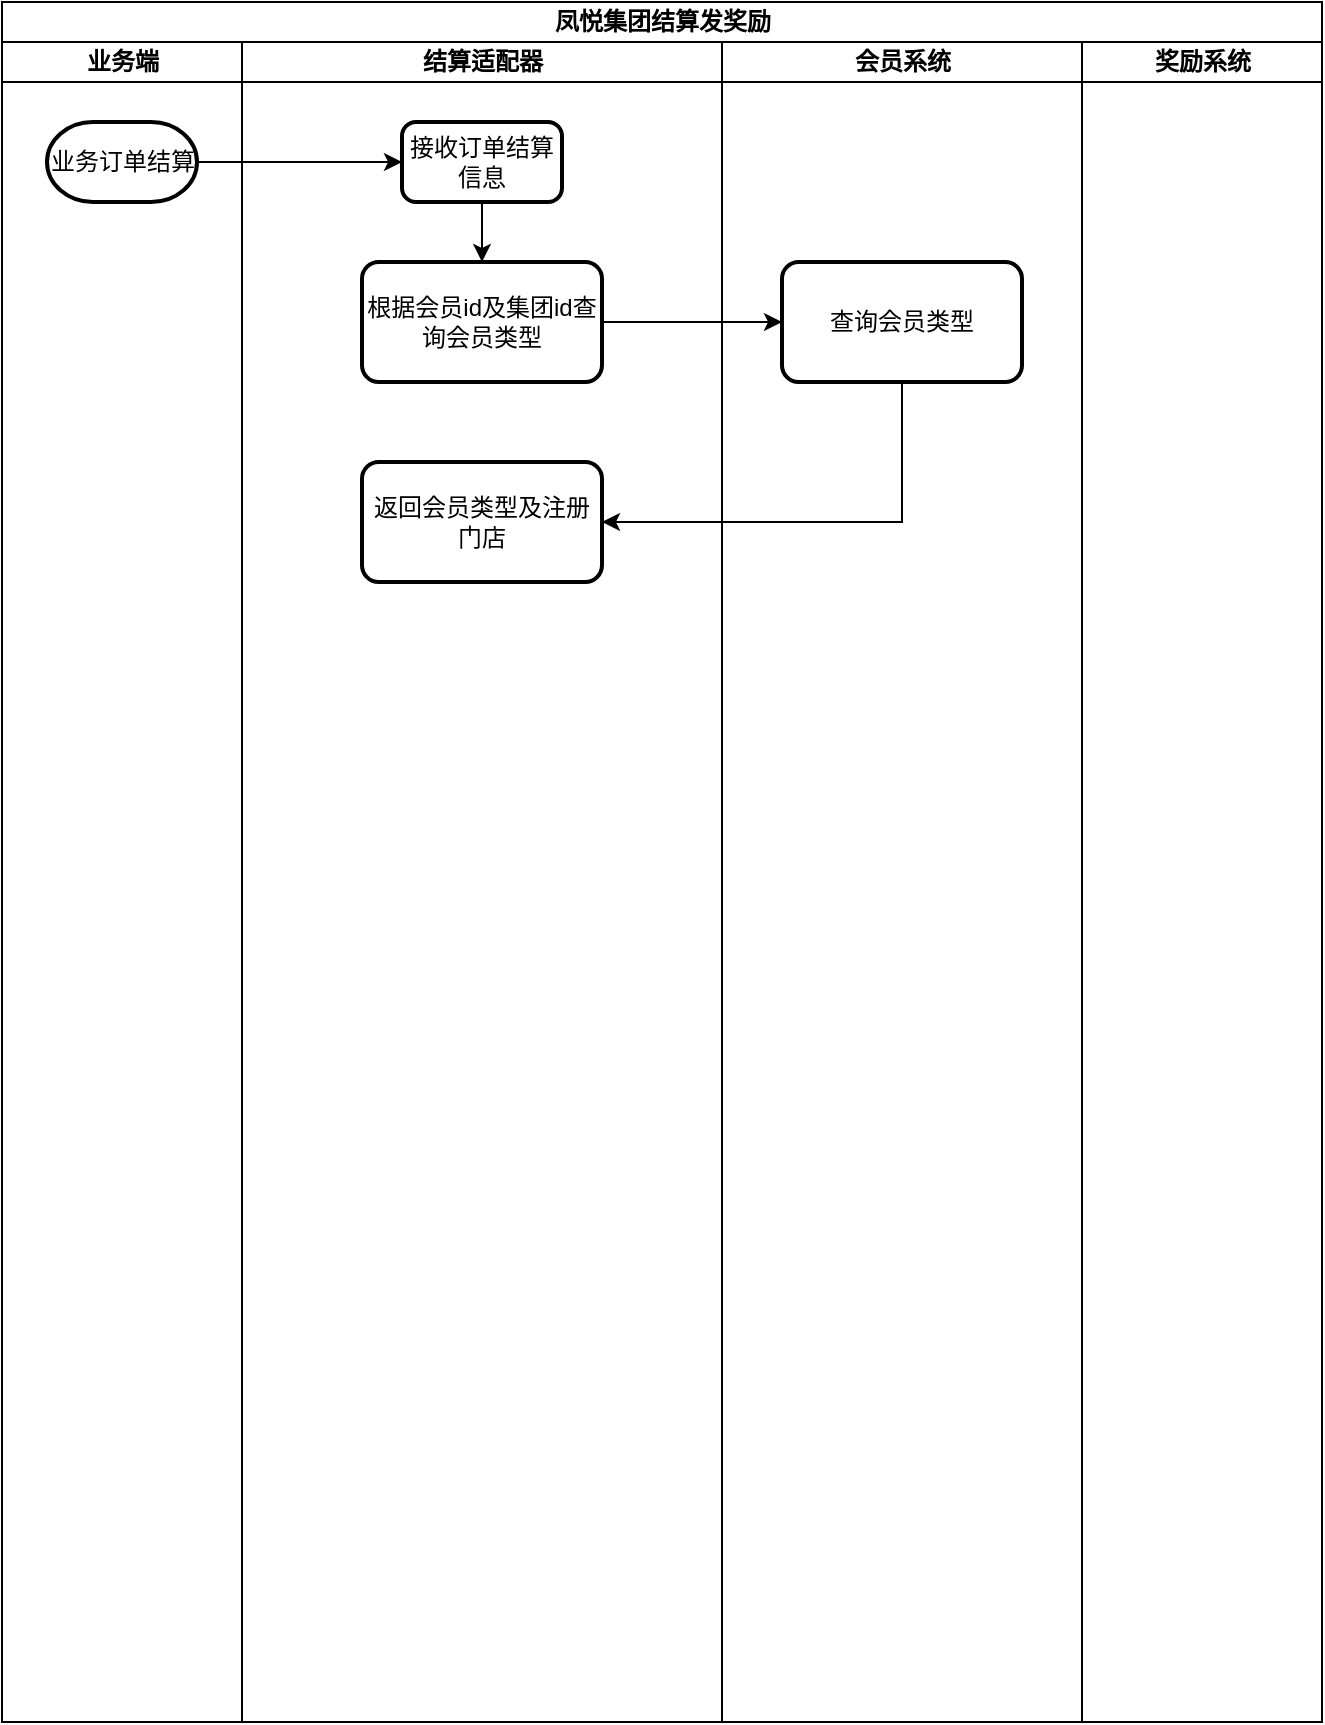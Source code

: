 <mxfile version="23.1.5" type="github">
  <diagram id="prtHgNgQTEPvFCAcTncT" name="Page-1">
    <mxGraphModel dx="977" dy="537" grid="1" gridSize="10" guides="1" tooltips="1" connect="1" arrows="1" fold="1" page="1" pageScale="1" pageWidth="827" pageHeight="1169" math="0" shadow="0">
      <root>
        <mxCell id="0" />
        <mxCell id="1" parent="0" />
        <mxCell id="0UQqs-vpr0hep9xXlx3u-1" value="凤悦集团结算发奖励" style="swimlane;childLayout=stackLayout;resizeParent=1;resizeParentMax=0;startSize=20;html=1;" vertex="1" parent="1">
          <mxGeometry x="60" y="20" width="660" height="860" as="geometry" />
        </mxCell>
        <mxCell id="0UQqs-vpr0hep9xXlx3u-5" value="业务端" style="swimlane;startSize=20;html=1;" vertex="1" parent="0UQqs-vpr0hep9xXlx3u-1">
          <mxGeometry y="20" width="120" height="840" as="geometry" />
        </mxCell>
        <mxCell id="0UQqs-vpr0hep9xXlx3u-8" value="业务订单结算" style="strokeWidth=2;html=1;shape=mxgraph.flowchart.terminator;whiteSpace=wrap;" vertex="1" parent="0UQqs-vpr0hep9xXlx3u-5">
          <mxGeometry x="22.5" y="40" width="75" height="40" as="geometry" />
        </mxCell>
        <mxCell id="0UQqs-vpr0hep9xXlx3u-2" value="结算适配器" style="swimlane;startSize=20;html=1;" vertex="1" parent="0UQqs-vpr0hep9xXlx3u-1">
          <mxGeometry x="120" y="20" width="240" height="840" as="geometry" />
        </mxCell>
        <mxCell id="0UQqs-vpr0hep9xXlx3u-12" value="" style="edgeStyle=orthogonalEdgeStyle;rounded=0;orthogonalLoop=1;jettySize=auto;html=1;" edge="1" parent="0UQqs-vpr0hep9xXlx3u-2" source="0UQqs-vpr0hep9xXlx3u-9" target="0UQqs-vpr0hep9xXlx3u-11">
          <mxGeometry relative="1" as="geometry" />
        </mxCell>
        <mxCell id="0UQqs-vpr0hep9xXlx3u-9" value="接收订单结算信息" style="rounded=1;whiteSpace=wrap;html=1;absoluteArcSize=1;arcSize=14;strokeWidth=2;" vertex="1" parent="0UQqs-vpr0hep9xXlx3u-2">
          <mxGeometry x="80" y="40" width="80" height="40" as="geometry" />
        </mxCell>
        <mxCell id="0UQqs-vpr0hep9xXlx3u-11" value="根据会员id及集团id查询会员类型" style="whiteSpace=wrap;html=1;rounded=1;arcSize=14;strokeWidth=2;" vertex="1" parent="0UQqs-vpr0hep9xXlx3u-2">
          <mxGeometry x="60" y="110" width="120" height="60" as="geometry" />
        </mxCell>
        <mxCell id="0UQqs-vpr0hep9xXlx3u-17" value="返回会员类型及注册门店" style="whiteSpace=wrap;html=1;rounded=1;arcSize=14;strokeWidth=2;" vertex="1" parent="0UQqs-vpr0hep9xXlx3u-2">
          <mxGeometry x="60" y="210" width="120" height="60" as="geometry" />
        </mxCell>
        <mxCell id="0UQqs-vpr0hep9xXlx3u-3" value="会员系统" style="swimlane;startSize=20;html=1;" vertex="1" parent="0UQqs-vpr0hep9xXlx3u-1">
          <mxGeometry x="360" y="20" width="180" height="840" as="geometry" />
        </mxCell>
        <mxCell id="0UQqs-vpr0hep9xXlx3u-13" value="查询会员类型" style="whiteSpace=wrap;html=1;rounded=1;arcSize=14;strokeWidth=2;" vertex="1" parent="0UQqs-vpr0hep9xXlx3u-3">
          <mxGeometry x="30" y="110" width="120" height="60" as="geometry" />
        </mxCell>
        <mxCell id="0UQqs-vpr0hep9xXlx3u-4" value="奖励系统" style="swimlane;startSize=20;html=1;" vertex="1" parent="0UQqs-vpr0hep9xXlx3u-1">
          <mxGeometry x="540" y="20" width="120" height="840" as="geometry" />
        </mxCell>
        <mxCell id="0UQqs-vpr0hep9xXlx3u-10" style="edgeStyle=orthogonalEdgeStyle;rounded=0;orthogonalLoop=1;jettySize=auto;html=1;entryX=0;entryY=0.5;entryDx=0;entryDy=0;" edge="1" parent="0UQqs-vpr0hep9xXlx3u-1" source="0UQqs-vpr0hep9xXlx3u-8" target="0UQqs-vpr0hep9xXlx3u-9">
          <mxGeometry relative="1" as="geometry" />
        </mxCell>
        <mxCell id="0UQqs-vpr0hep9xXlx3u-15" style="edgeStyle=orthogonalEdgeStyle;rounded=0;orthogonalLoop=1;jettySize=auto;html=1;exitX=1;exitY=0.5;exitDx=0;exitDy=0;entryX=0;entryY=0.5;entryDx=0;entryDy=0;" edge="1" parent="0UQqs-vpr0hep9xXlx3u-1" source="0UQqs-vpr0hep9xXlx3u-11" target="0UQqs-vpr0hep9xXlx3u-13">
          <mxGeometry relative="1" as="geometry" />
        </mxCell>
        <mxCell id="0UQqs-vpr0hep9xXlx3u-18" style="edgeStyle=orthogonalEdgeStyle;rounded=0;orthogonalLoop=1;jettySize=auto;html=1;exitX=0.5;exitY=1;exitDx=0;exitDy=0;entryX=1;entryY=0.5;entryDx=0;entryDy=0;" edge="1" parent="0UQqs-vpr0hep9xXlx3u-1" source="0UQqs-vpr0hep9xXlx3u-13" target="0UQqs-vpr0hep9xXlx3u-17">
          <mxGeometry relative="1" as="geometry" />
        </mxCell>
      </root>
    </mxGraphModel>
  </diagram>
</mxfile>
